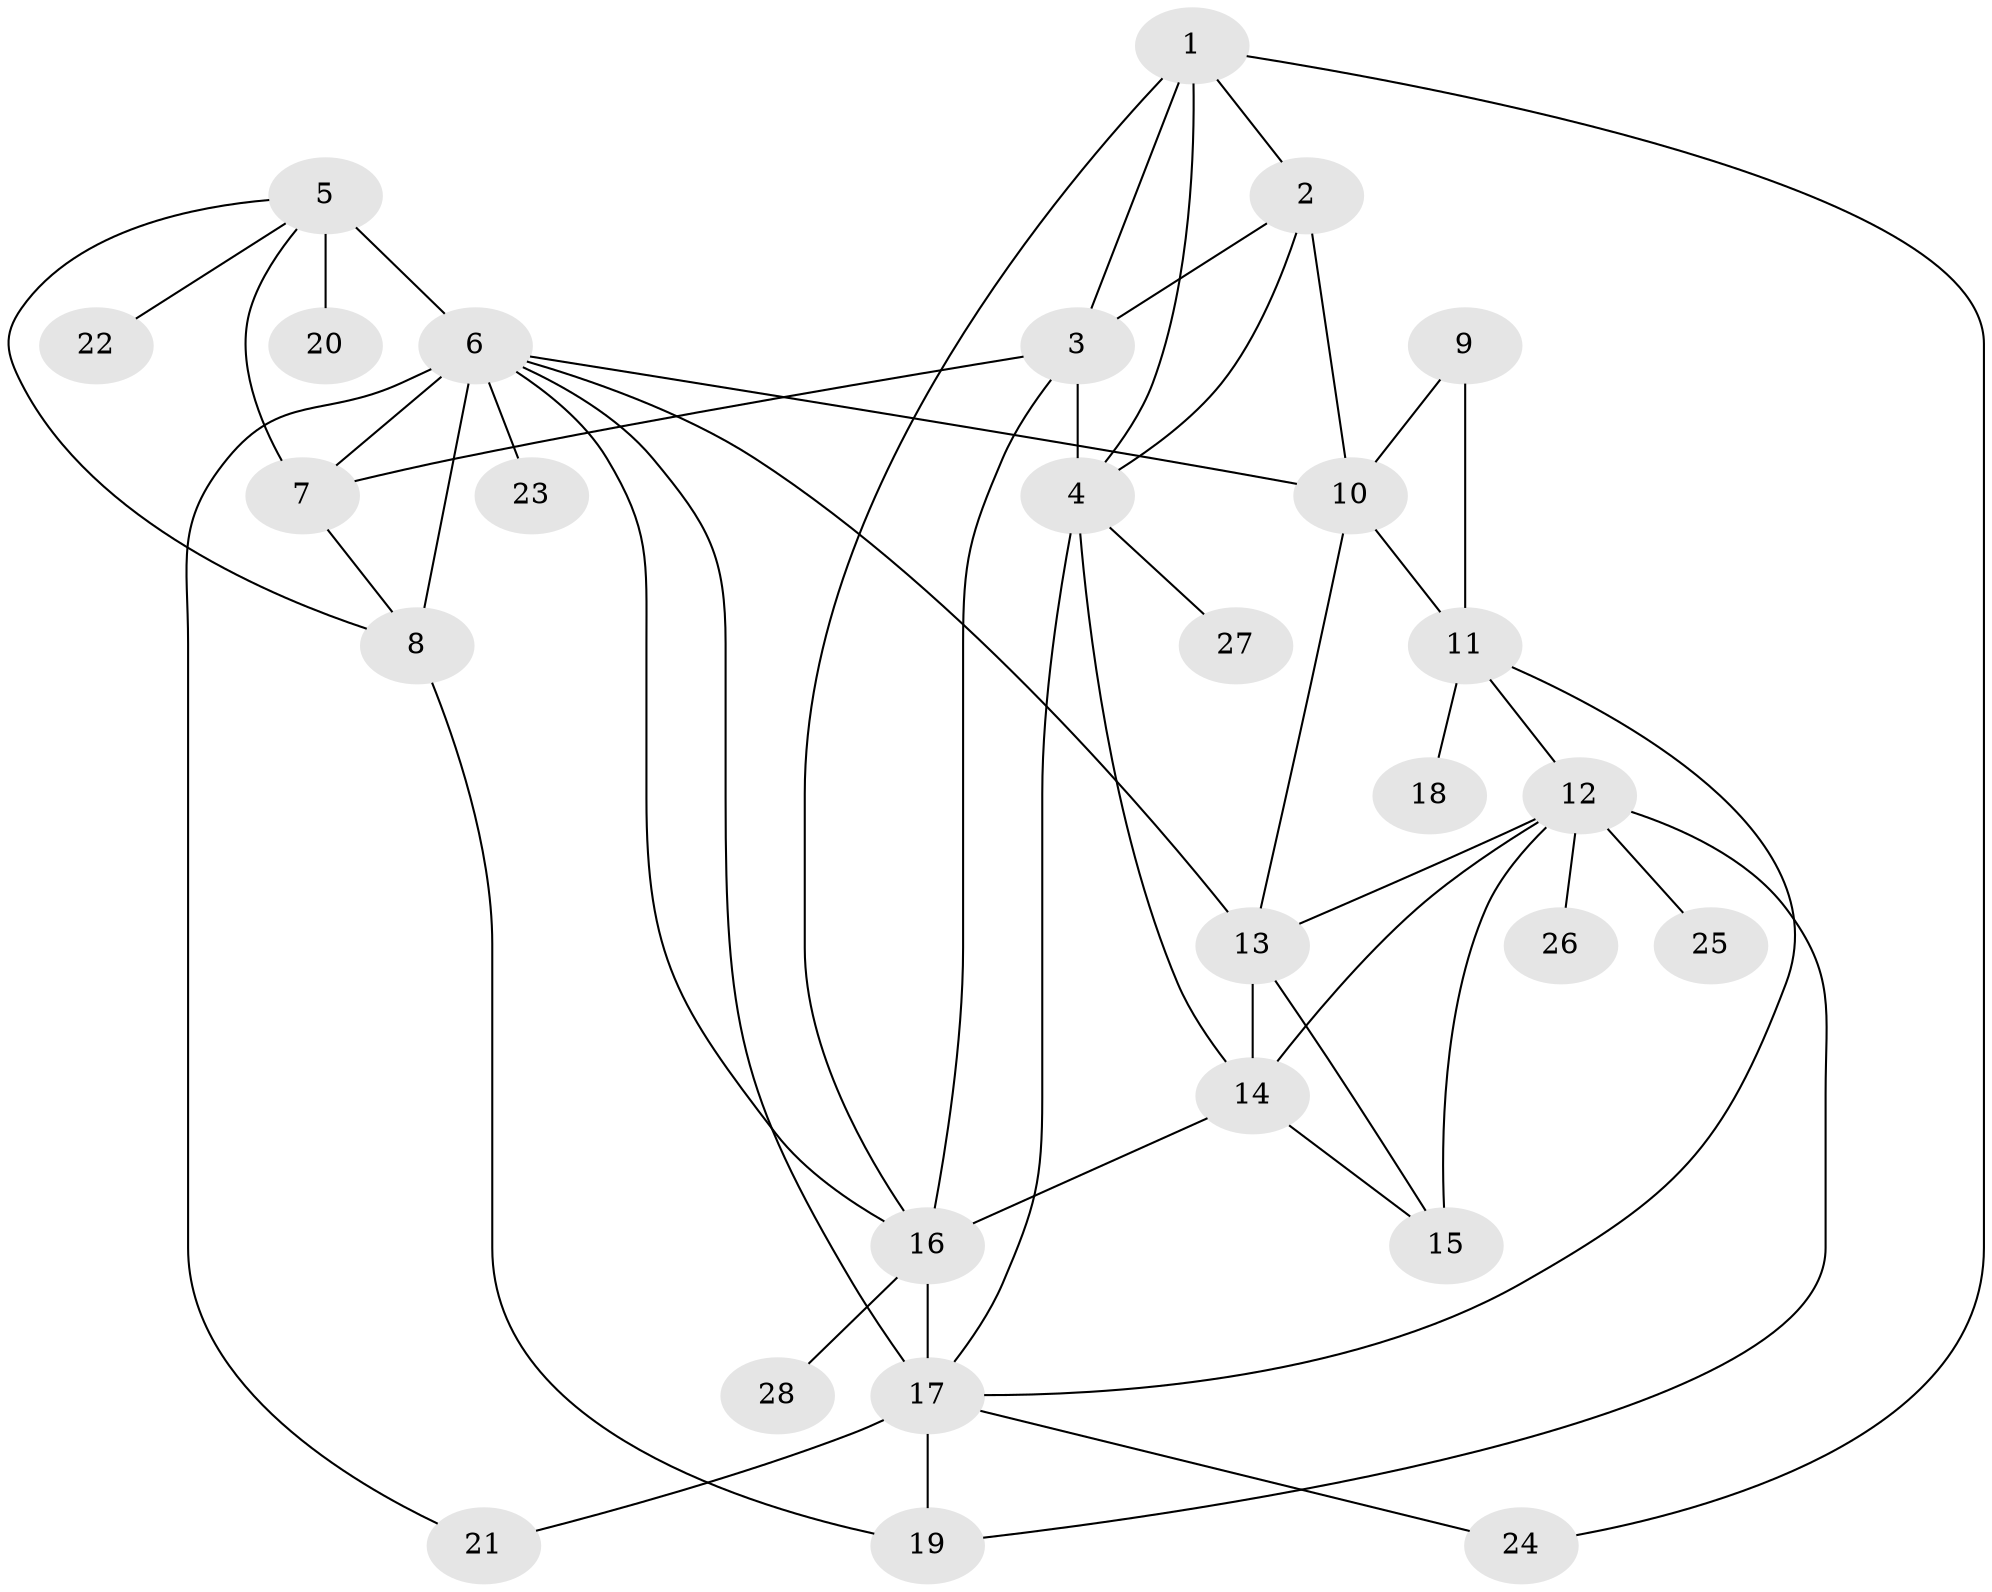 // original degree distribution, {6: 0.044444444444444446, 7: 0.044444444444444446, 5: 0.044444444444444446, 11: 0.022222222222222223, 14: 0.011111111111111112, 3: 0.03333333333333333, 8: 0.022222222222222223, 13: 0.011111111111111112, 4: 0.022222222222222223, 1: 0.5777777777777777, 2: 0.16666666666666666}
// Generated by graph-tools (version 1.1) at 2025/52/03/04/25 22:52:29]
// undirected, 28 vertices, 51 edges
graph export_dot {
  node [color=gray90,style=filled];
  1;
  2;
  3;
  4;
  5;
  6;
  7;
  8;
  9;
  10;
  11;
  12;
  13;
  14;
  15;
  16;
  17;
  18;
  19;
  20;
  21;
  22;
  23;
  24;
  25;
  26;
  27;
  28;
  1 -- 2 [weight=1.0];
  1 -- 3 [weight=1.0];
  1 -- 4 [weight=1.0];
  1 -- 16 [weight=1.0];
  1 -- 24 [weight=1.0];
  2 -- 3 [weight=1.0];
  2 -- 4 [weight=1.0];
  2 -- 10 [weight=1.0];
  3 -- 4 [weight=5.0];
  3 -- 7 [weight=1.0];
  3 -- 16 [weight=1.0];
  4 -- 14 [weight=1.0];
  4 -- 17 [weight=1.0];
  4 -- 27 [weight=1.0];
  5 -- 6 [weight=1.0];
  5 -- 7 [weight=1.0];
  5 -- 8 [weight=1.0];
  5 -- 20 [weight=6.0];
  5 -- 22 [weight=1.0];
  6 -- 7 [weight=1.0];
  6 -- 8 [weight=5.0];
  6 -- 10 [weight=1.0];
  6 -- 13 [weight=1.0];
  6 -- 16 [weight=1.0];
  6 -- 17 [weight=1.0];
  6 -- 21 [weight=1.0];
  6 -- 23 [weight=1.0];
  7 -- 8 [weight=1.0];
  8 -- 19 [weight=1.0];
  9 -- 10 [weight=2.0];
  9 -- 11 [weight=1.0];
  10 -- 11 [weight=2.0];
  10 -- 13 [weight=2.0];
  11 -- 12 [weight=1.0];
  11 -- 17 [weight=1.0];
  11 -- 18 [weight=1.0];
  12 -- 13 [weight=1.0];
  12 -- 14 [weight=1.0];
  12 -- 15 [weight=5.0];
  12 -- 19 [weight=1.0];
  12 -- 25 [weight=1.0];
  12 -- 26 [weight=1.0];
  13 -- 14 [weight=1.0];
  13 -- 15 [weight=1.0];
  14 -- 15 [weight=1.0];
  14 -- 16 [weight=1.0];
  16 -- 17 [weight=3.0];
  16 -- 28 [weight=1.0];
  17 -- 19 [weight=5.0];
  17 -- 21 [weight=1.0];
  17 -- 24 [weight=1.0];
}
